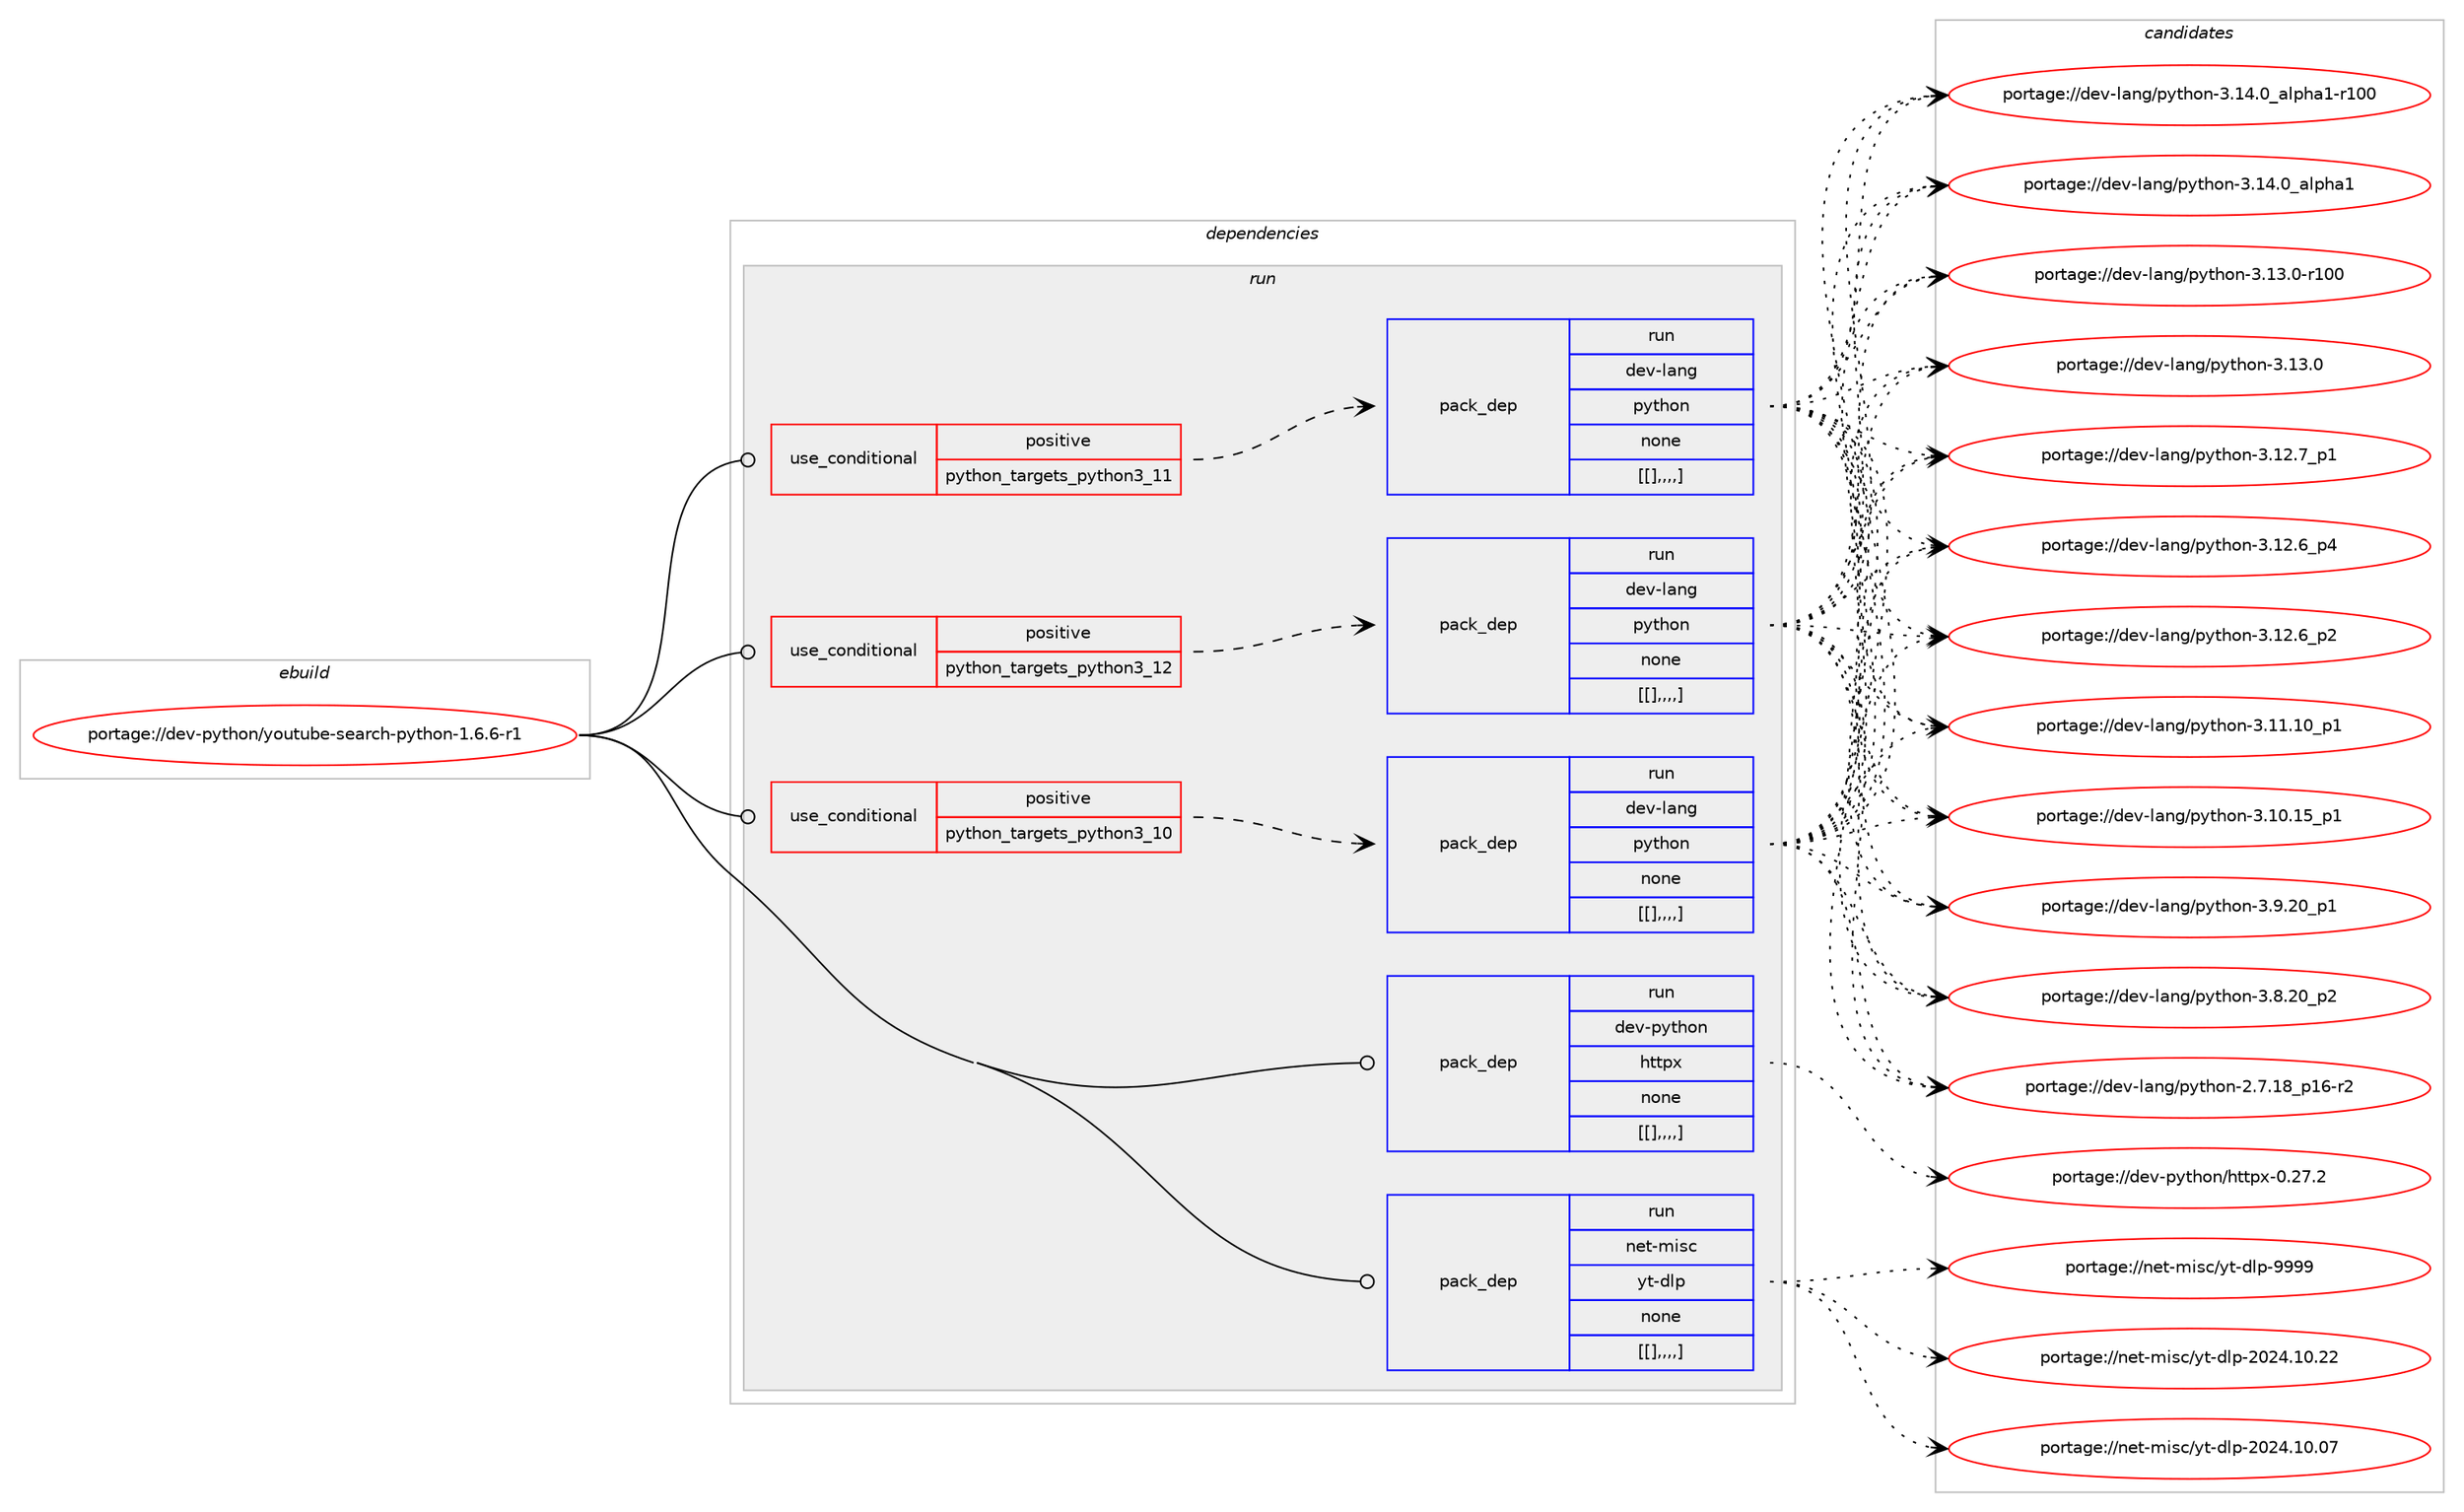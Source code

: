 digraph prolog {

# *************
# Graph options
# *************

newrank=true;
concentrate=true;
compound=true;
graph [rankdir=LR,fontname=Helvetica,fontsize=10,ranksep=1.5];#, ranksep=2.5, nodesep=0.2];
edge  [arrowhead=vee];
node  [fontname=Helvetica,fontsize=10];

# **********
# The ebuild
# **********

subgraph cluster_leftcol {
color=gray;
label=<<i>ebuild</i>>;
id [label="portage://dev-python/youtube-search-python-1.6.6-r1", color=red, width=4, href="../dev-python/youtube-search-python-1.6.6-r1.svg"];
}

# ****************
# The dependencies
# ****************

subgraph cluster_midcol {
color=gray;
label=<<i>dependencies</i>>;
subgraph cluster_compile {
fillcolor="#eeeeee";
style=filled;
label=<<i>compile</i>>;
}
subgraph cluster_compileandrun {
fillcolor="#eeeeee";
style=filled;
label=<<i>compile and run</i>>;
}
subgraph cluster_run {
fillcolor="#eeeeee";
style=filled;
label=<<i>run</i>>;
subgraph cond44454 {
dependency175525 [label=<<TABLE BORDER="0" CELLBORDER="1" CELLSPACING="0" CELLPADDING="4"><TR><TD ROWSPAN="3" CELLPADDING="10">use_conditional</TD></TR><TR><TD>positive</TD></TR><TR><TD>python_targets_python3_10</TD></TR></TABLE>>, shape=none, color=red];
subgraph pack129755 {
dependency175632 [label=<<TABLE BORDER="0" CELLBORDER="1" CELLSPACING="0" CELLPADDING="4" WIDTH="220"><TR><TD ROWSPAN="6" CELLPADDING="30">pack_dep</TD></TR><TR><TD WIDTH="110">run</TD></TR><TR><TD>dev-lang</TD></TR><TR><TD>python</TD></TR><TR><TD>none</TD></TR><TR><TD>[[],,,,]</TD></TR></TABLE>>, shape=none, color=blue];
}
dependency175525:e -> dependency175632:w [weight=20,style="dashed",arrowhead="vee"];
}
id:e -> dependency175525:w [weight=20,style="solid",arrowhead="odot"];
subgraph cond44501 {
dependency175663 [label=<<TABLE BORDER="0" CELLBORDER="1" CELLSPACING="0" CELLPADDING="4"><TR><TD ROWSPAN="3" CELLPADDING="10">use_conditional</TD></TR><TR><TD>positive</TD></TR><TR><TD>python_targets_python3_11</TD></TR></TABLE>>, shape=none, color=red];
subgraph pack129804 {
dependency175664 [label=<<TABLE BORDER="0" CELLBORDER="1" CELLSPACING="0" CELLPADDING="4" WIDTH="220"><TR><TD ROWSPAN="6" CELLPADDING="30">pack_dep</TD></TR><TR><TD WIDTH="110">run</TD></TR><TR><TD>dev-lang</TD></TR><TR><TD>python</TD></TR><TR><TD>none</TD></TR><TR><TD>[[],,,,]</TD></TR></TABLE>>, shape=none, color=blue];
}
dependency175663:e -> dependency175664:w [weight=20,style="dashed",arrowhead="vee"];
}
id:e -> dependency175663:w [weight=20,style="solid",arrowhead="odot"];
subgraph cond44518 {
dependency175763 [label=<<TABLE BORDER="0" CELLBORDER="1" CELLSPACING="0" CELLPADDING="4"><TR><TD ROWSPAN="3" CELLPADDING="10">use_conditional</TD></TR><TR><TD>positive</TD></TR><TR><TD>python_targets_python3_12</TD></TR></TABLE>>, shape=none, color=red];
subgraph pack129859 {
dependency175765 [label=<<TABLE BORDER="0" CELLBORDER="1" CELLSPACING="0" CELLPADDING="4" WIDTH="220"><TR><TD ROWSPAN="6" CELLPADDING="30">pack_dep</TD></TR><TR><TD WIDTH="110">run</TD></TR><TR><TD>dev-lang</TD></TR><TR><TD>python</TD></TR><TR><TD>none</TD></TR><TR><TD>[[],,,,]</TD></TR></TABLE>>, shape=none, color=blue];
}
dependency175763:e -> dependency175765:w [weight=20,style="dashed",arrowhead="vee"];
}
id:e -> dependency175763:w [weight=20,style="solid",arrowhead="odot"];
subgraph pack129863 {
dependency175775 [label=<<TABLE BORDER="0" CELLBORDER="1" CELLSPACING="0" CELLPADDING="4" WIDTH="220"><TR><TD ROWSPAN="6" CELLPADDING="30">pack_dep</TD></TR><TR><TD WIDTH="110">run</TD></TR><TR><TD>dev-python</TD></TR><TR><TD>httpx</TD></TR><TR><TD>none</TD></TR><TR><TD>[[],,,,]</TD></TR></TABLE>>, shape=none, color=blue];
}
id:e -> dependency175775:w [weight=20,style="solid",arrowhead="odot"];
subgraph pack129894 {
dependency175829 [label=<<TABLE BORDER="0" CELLBORDER="1" CELLSPACING="0" CELLPADDING="4" WIDTH="220"><TR><TD ROWSPAN="6" CELLPADDING="30">pack_dep</TD></TR><TR><TD WIDTH="110">run</TD></TR><TR><TD>net-misc</TD></TR><TR><TD>yt-dlp</TD></TR><TR><TD>none</TD></TR><TR><TD>[[],,,,]</TD></TR></TABLE>>, shape=none, color=blue];
}
id:e -> dependency175829:w [weight=20,style="solid",arrowhead="odot"];
}
}

# **************
# The candidates
# **************

subgraph cluster_choices {
rank=same;
color=gray;
label=<<i>candidates</i>>;

subgraph choice129727 {
color=black;
nodesep=1;
choice100101118451089711010347112121116104111110455146495246489597108112104974945114494848 [label="portage://dev-lang/python-3.14.0_alpha1-r100", color=red, width=4,href="../dev-lang/python-3.14.0_alpha1-r100.svg"];
choice1001011184510897110103471121211161041111104551464952464895971081121049749 [label="portage://dev-lang/python-3.14.0_alpha1", color=red, width=4,href="../dev-lang/python-3.14.0_alpha1.svg"];
choice1001011184510897110103471121211161041111104551464951464845114494848 [label="portage://dev-lang/python-3.13.0-r100", color=red, width=4,href="../dev-lang/python-3.13.0-r100.svg"];
choice10010111845108971101034711212111610411111045514649514648 [label="portage://dev-lang/python-3.13.0", color=red, width=4,href="../dev-lang/python-3.13.0.svg"];
choice100101118451089711010347112121116104111110455146495046559511249 [label="portage://dev-lang/python-3.12.7_p1", color=red, width=4,href="../dev-lang/python-3.12.7_p1.svg"];
choice100101118451089711010347112121116104111110455146495046549511252 [label="portage://dev-lang/python-3.12.6_p4", color=red, width=4,href="../dev-lang/python-3.12.6_p4.svg"];
choice100101118451089711010347112121116104111110455146495046549511250 [label="portage://dev-lang/python-3.12.6_p2", color=red, width=4,href="../dev-lang/python-3.12.6_p2.svg"];
choice10010111845108971101034711212111610411111045514649494649489511249 [label="portage://dev-lang/python-3.11.10_p1", color=red, width=4,href="../dev-lang/python-3.11.10_p1.svg"];
choice10010111845108971101034711212111610411111045514649484649539511249 [label="portage://dev-lang/python-3.10.15_p1", color=red, width=4,href="../dev-lang/python-3.10.15_p1.svg"];
choice100101118451089711010347112121116104111110455146574650489511249 [label="portage://dev-lang/python-3.9.20_p1", color=red, width=4,href="../dev-lang/python-3.9.20_p1.svg"];
choice100101118451089711010347112121116104111110455146564650489511250 [label="portage://dev-lang/python-3.8.20_p2", color=red, width=4,href="../dev-lang/python-3.8.20_p2.svg"];
choice100101118451089711010347112121116104111110455046554649569511249544511450 [label="portage://dev-lang/python-2.7.18_p16-r2", color=red, width=4,href="../dev-lang/python-2.7.18_p16-r2.svg"];
dependency175632:e -> choice100101118451089711010347112121116104111110455146495246489597108112104974945114494848:w [style=dotted,weight="100"];
dependency175632:e -> choice1001011184510897110103471121211161041111104551464952464895971081121049749:w [style=dotted,weight="100"];
dependency175632:e -> choice1001011184510897110103471121211161041111104551464951464845114494848:w [style=dotted,weight="100"];
dependency175632:e -> choice10010111845108971101034711212111610411111045514649514648:w [style=dotted,weight="100"];
dependency175632:e -> choice100101118451089711010347112121116104111110455146495046559511249:w [style=dotted,weight="100"];
dependency175632:e -> choice100101118451089711010347112121116104111110455146495046549511252:w [style=dotted,weight="100"];
dependency175632:e -> choice100101118451089711010347112121116104111110455146495046549511250:w [style=dotted,weight="100"];
dependency175632:e -> choice10010111845108971101034711212111610411111045514649494649489511249:w [style=dotted,weight="100"];
dependency175632:e -> choice10010111845108971101034711212111610411111045514649484649539511249:w [style=dotted,weight="100"];
dependency175632:e -> choice100101118451089711010347112121116104111110455146574650489511249:w [style=dotted,weight="100"];
dependency175632:e -> choice100101118451089711010347112121116104111110455146564650489511250:w [style=dotted,weight="100"];
dependency175632:e -> choice100101118451089711010347112121116104111110455046554649569511249544511450:w [style=dotted,weight="100"];
}
subgraph choice129747 {
color=black;
nodesep=1;
choice100101118451089711010347112121116104111110455146495246489597108112104974945114494848 [label="portage://dev-lang/python-3.14.0_alpha1-r100", color=red, width=4,href="../dev-lang/python-3.14.0_alpha1-r100.svg"];
choice1001011184510897110103471121211161041111104551464952464895971081121049749 [label="portage://dev-lang/python-3.14.0_alpha1", color=red, width=4,href="../dev-lang/python-3.14.0_alpha1.svg"];
choice1001011184510897110103471121211161041111104551464951464845114494848 [label="portage://dev-lang/python-3.13.0-r100", color=red, width=4,href="../dev-lang/python-3.13.0-r100.svg"];
choice10010111845108971101034711212111610411111045514649514648 [label="portage://dev-lang/python-3.13.0", color=red, width=4,href="../dev-lang/python-3.13.0.svg"];
choice100101118451089711010347112121116104111110455146495046559511249 [label="portage://dev-lang/python-3.12.7_p1", color=red, width=4,href="../dev-lang/python-3.12.7_p1.svg"];
choice100101118451089711010347112121116104111110455146495046549511252 [label="portage://dev-lang/python-3.12.6_p4", color=red, width=4,href="../dev-lang/python-3.12.6_p4.svg"];
choice100101118451089711010347112121116104111110455146495046549511250 [label="portage://dev-lang/python-3.12.6_p2", color=red, width=4,href="../dev-lang/python-3.12.6_p2.svg"];
choice10010111845108971101034711212111610411111045514649494649489511249 [label="portage://dev-lang/python-3.11.10_p1", color=red, width=4,href="../dev-lang/python-3.11.10_p1.svg"];
choice10010111845108971101034711212111610411111045514649484649539511249 [label="portage://dev-lang/python-3.10.15_p1", color=red, width=4,href="../dev-lang/python-3.10.15_p1.svg"];
choice100101118451089711010347112121116104111110455146574650489511249 [label="portage://dev-lang/python-3.9.20_p1", color=red, width=4,href="../dev-lang/python-3.9.20_p1.svg"];
choice100101118451089711010347112121116104111110455146564650489511250 [label="portage://dev-lang/python-3.8.20_p2", color=red, width=4,href="../dev-lang/python-3.8.20_p2.svg"];
choice100101118451089711010347112121116104111110455046554649569511249544511450 [label="portage://dev-lang/python-2.7.18_p16-r2", color=red, width=4,href="../dev-lang/python-2.7.18_p16-r2.svg"];
dependency175664:e -> choice100101118451089711010347112121116104111110455146495246489597108112104974945114494848:w [style=dotted,weight="100"];
dependency175664:e -> choice1001011184510897110103471121211161041111104551464952464895971081121049749:w [style=dotted,weight="100"];
dependency175664:e -> choice1001011184510897110103471121211161041111104551464951464845114494848:w [style=dotted,weight="100"];
dependency175664:e -> choice10010111845108971101034711212111610411111045514649514648:w [style=dotted,weight="100"];
dependency175664:e -> choice100101118451089711010347112121116104111110455146495046559511249:w [style=dotted,weight="100"];
dependency175664:e -> choice100101118451089711010347112121116104111110455146495046549511252:w [style=dotted,weight="100"];
dependency175664:e -> choice100101118451089711010347112121116104111110455146495046549511250:w [style=dotted,weight="100"];
dependency175664:e -> choice10010111845108971101034711212111610411111045514649494649489511249:w [style=dotted,weight="100"];
dependency175664:e -> choice10010111845108971101034711212111610411111045514649484649539511249:w [style=dotted,weight="100"];
dependency175664:e -> choice100101118451089711010347112121116104111110455146574650489511249:w [style=dotted,weight="100"];
dependency175664:e -> choice100101118451089711010347112121116104111110455146564650489511250:w [style=dotted,weight="100"];
dependency175664:e -> choice100101118451089711010347112121116104111110455046554649569511249544511450:w [style=dotted,weight="100"];
}
subgraph choice129752 {
color=black;
nodesep=1;
choice100101118451089711010347112121116104111110455146495246489597108112104974945114494848 [label="portage://dev-lang/python-3.14.0_alpha1-r100", color=red, width=4,href="../dev-lang/python-3.14.0_alpha1-r100.svg"];
choice1001011184510897110103471121211161041111104551464952464895971081121049749 [label="portage://dev-lang/python-3.14.0_alpha1", color=red, width=4,href="../dev-lang/python-3.14.0_alpha1.svg"];
choice1001011184510897110103471121211161041111104551464951464845114494848 [label="portage://dev-lang/python-3.13.0-r100", color=red, width=4,href="../dev-lang/python-3.13.0-r100.svg"];
choice10010111845108971101034711212111610411111045514649514648 [label="portage://dev-lang/python-3.13.0", color=red, width=4,href="../dev-lang/python-3.13.0.svg"];
choice100101118451089711010347112121116104111110455146495046559511249 [label="portage://dev-lang/python-3.12.7_p1", color=red, width=4,href="../dev-lang/python-3.12.7_p1.svg"];
choice100101118451089711010347112121116104111110455146495046549511252 [label="portage://dev-lang/python-3.12.6_p4", color=red, width=4,href="../dev-lang/python-3.12.6_p4.svg"];
choice100101118451089711010347112121116104111110455146495046549511250 [label="portage://dev-lang/python-3.12.6_p2", color=red, width=4,href="../dev-lang/python-3.12.6_p2.svg"];
choice10010111845108971101034711212111610411111045514649494649489511249 [label="portage://dev-lang/python-3.11.10_p1", color=red, width=4,href="../dev-lang/python-3.11.10_p1.svg"];
choice10010111845108971101034711212111610411111045514649484649539511249 [label="portage://dev-lang/python-3.10.15_p1", color=red, width=4,href="../dev-lang/python-3.10.15_p1.svg"];
choice100101118451089711010347112121116104111110455146574650489511249 [label="portage://dev-lang/python-3.9.20_p1", color=red, width=4,href="../dev-lang/python-3.9.20_p1.svg"];
choice100101118451089711010347112121116104111110455146564650489511250 [label="portage://dev-lang/python-3.8.20_p2", color=red, width=4,href="../dev-lang/python-3.8.20_p2.svg"];
choice100101118451089711010347112121116104111110455046554649569511249544511450 [label="portage://dev-lang/python-2.7.18_p16-r2", color=red, width=4,href="../dev-lang/python-2.7.18_p16-r2.svg"];
dependency175765:e -> choice100101118451089711010347112121116104111110455146495246489597108112104974945114494848:w [style=dotted,weight="100"];
dependency175765:e -> choice1001011184510897110103471121211161041111104551464952464895971081121049749:w [style=dotted,weight="100"];
dependency175765:e -> choice1001011184510897110103471121211161041111104551464951464845114494848:w [style=dotted,weight="100"];
dependency175765:e -> choice10010111845108971101034711212111610411111045514649514648:w [style=dotted,weight="100"];
dependency175765:e -> choice100101118451089711010347112121116104111110455146495046559511249:w [style=dotted,weight="100"];
dependency175765:e -> choice100101118451089711010347112121116104111110455146495046549511252:w [style=dotted,weight="100"];
dependency175765:e -> choice100101118451089711010347112121116104111110455146495046549511250:w [style=dotted,weight="100"];
dependency175765:e -> choice10010111845108971101034711212111610411111045514649494649489511249:w [style=dotted,weight="100"];
dependency175765:e -> choice10010111845108971101034711212111610411111045514649484649539511249:w [style=dotted,weight="100"];
dependency175765:e -> choice100101118451089711010347112121116104111110455146574650489511249:w [style=dotted,weight="100"];
dependency175765:e -> choice100101118451089711010347112121116104111110455146564650489511250:w [style=dotted,weight="100"];
dependency175765:e -> choice100101118451089711010347112121116104111110455046554649569511249544511450:w [style=dotted,weight="100"];
}
subgraph choice129766 {
color=black;
nodesep=1;
choice100101118451121211161041111104710411611611212045484650554650 [label="portage://dev-python/httpx-0.27.2", color=red, width=4,href="../dev-python/httpx-0.27.2.svg"];
dependency175775:e -> choice100101118451121211161041111104710411611611212045484650554650:w [style=dotted,weight="100"];
}
subgraph choice129792 {
color=black;
nodesep=1;
choice110101116451091051159947121116451001081124557575757 [label="portage://net-misc/yt-dlp-9999", color=red, width=4,href="../net-misc/yt-dlp-9999.svg"];
choice110101116451091051159947121116451001081124550485052464948465050 [label="portage://net-misc/yt-dlp-2024.10.22", color=red, width=4,href="../net-misc/yt-dlp-2024.10.22.svg"];
choice110101116451091051159947121116451001081124550485052464948464855 [label="portage://net-misc/yt-dlp-2024.10.07", color=red, width=4,href="../net-misc/yt-dlp-2024.10.07.svg"];
dependency175829:e -> choice110101116451091051159947121116451001081124557575757:w [style=dotted,weight="100"];
dependency175829:e -> choice110101116451091051159947121116451001081124550485052464948465050:w [style=dotted,weight="100"];
dependency175829:e -> choice110101116451091051159947121116451001081124550485052464948464855:w [style=dotted,weight="100"];
}
}

}
